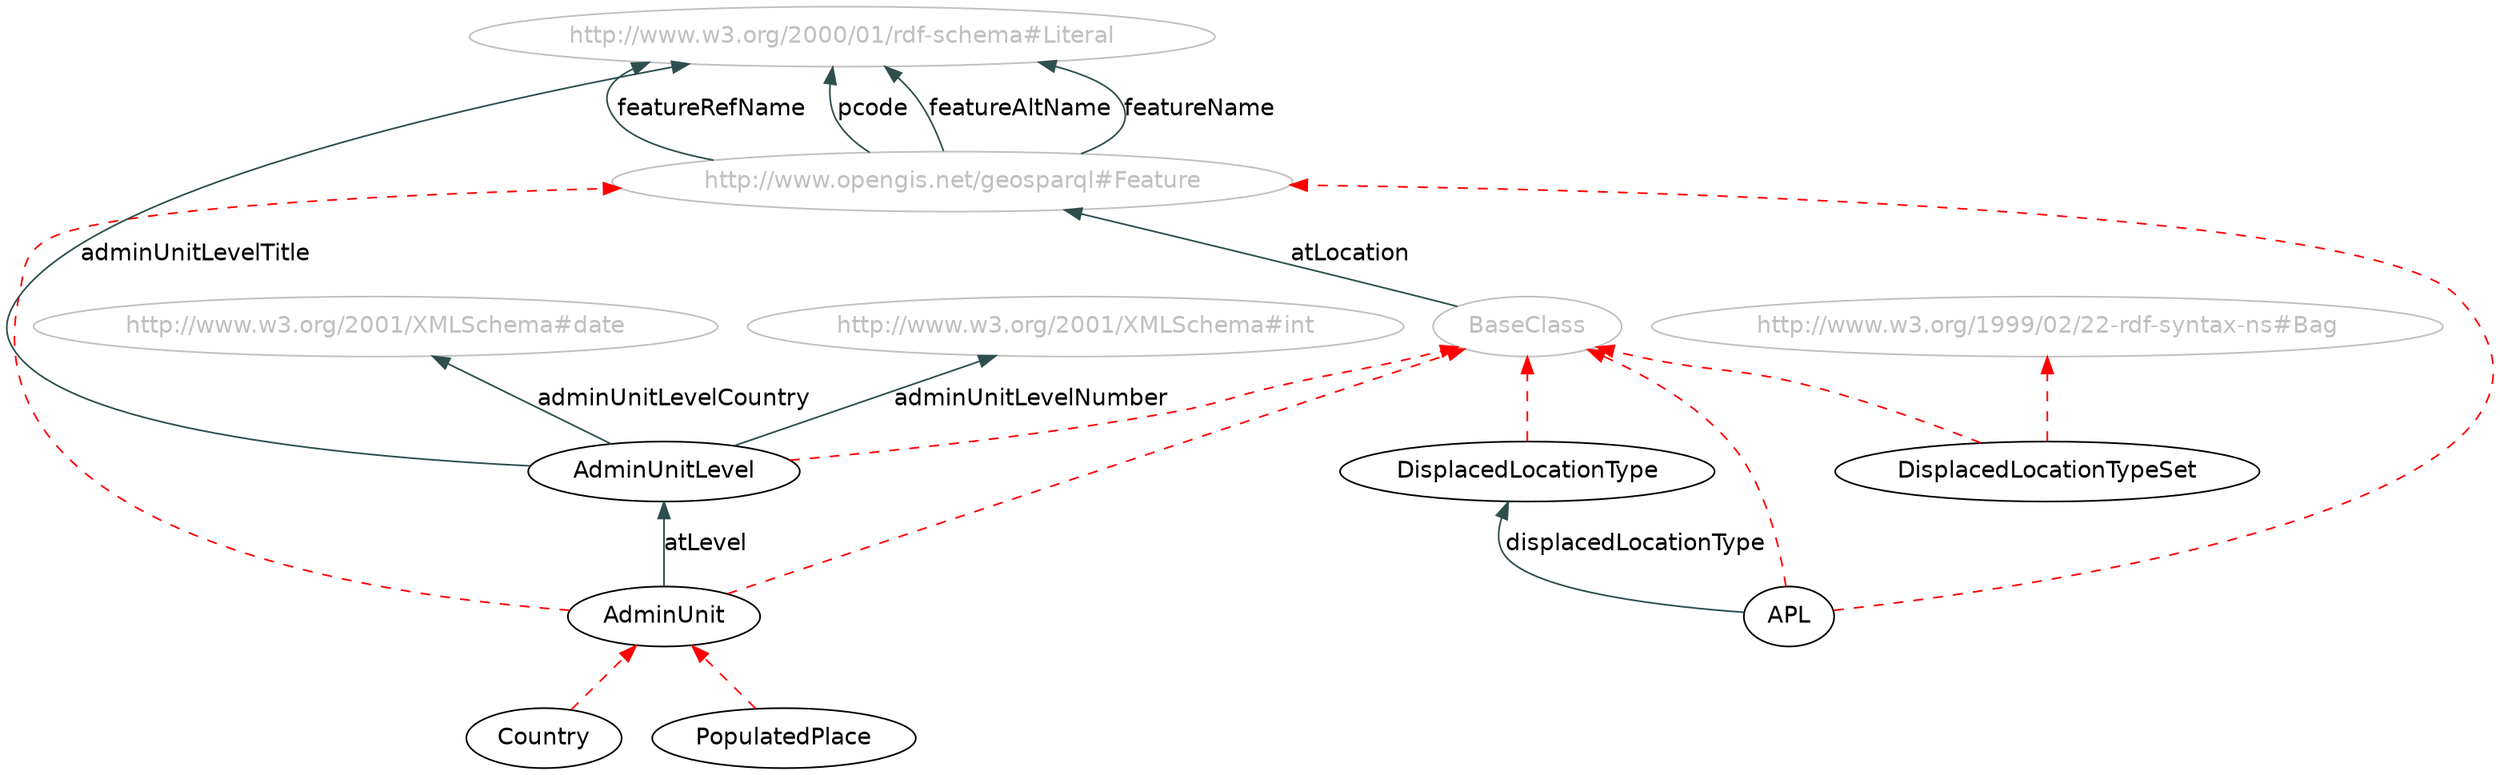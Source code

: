 digraph { 
 rankdir="BT";	
 charset="utf-8";
 overlap=false;
 edge [color=darkslategray];
 edge [fontname=Helvetica];
 node [fontname=Helvetica];

"APL" [ URL = "./#APL"] ;
		"http://www.opengis.net/geosparql#Feature" [ URL = "./#APL" color="gray" fontcolor="gray"] ;
				"APL" -> "http://www.opengis.net/geosparql#Feature" [ color=red style="dashed" ]; 
			"BaseClass" [ URL = "./#APL" color="gray" fontcolor="gray"] ;
				"APL" -> "BaseClass" [ color=red style="dashed" ]; 
			"AdminUnit" [ URL = "./#AdminUnit"] ;
		"http://www.opengis.net/geosparql#Feature" [ URL = "./#AdminUnit" color="gray" fontcolor="gray"] ;
				"AdminUnit" -> "http://www.opengis.net/geosparql#Feature" [ color=red style="dashed" ]; 
			"BaseClass" [ URL = "./#AdminUnit" color="gray" fontcolor="gray"] ;
				"AdminUnit" -> "BaseClass" [ color=red style="dashed" ]; 
			"AdminUnitLevel" [ URL = "./#AdminUnitLevel"] ;
		"BaseClass" [ URL = "./#AdminUnitLevel" color="gray" fontcolor="gray"] ;
				"AdminUnitLevel" -> "BaseClass" [ color=red style="dashed" ]; 
			"Country" [ URL = "./#Country"] ;
		"Country" -> "AdminUnit" [ color=red style="dashed" ]; 
			"DisplacedLocationType" [ URL = "./#DisplacedLocationType"] ;
		"BaseClass" [ URL = "./#DisplacedLocationType" color="gray" fontcolor="gray"] ;
				"DisplacedLocationType" -> "BaseClass" [ color=red style="dashed" ]; 
			"DisplacedLocationTypeSet" [ URL = "./#DisplacedLocationTypeSet"] ;
		"BaseClass" [ URL = "./#DisplacedLocationTypeSet" color="gray" fontcolor="gray"] ;
				"DisplacedLocationTypeSet" -> "BaseClass" [ color=red style="dashed" ]; 
			"http://www.w3.org/1999/02/22-rdf-syntax-ns#Bag" [ URL = "./#DisplacedLocationTypeSet" color="gray" fontcolor="gray"] ;
				"DisplacedLocationTypeSet" -> "http://www.w3.org/1999/02/22-rdf-syntax-ns#Bag" [ color=red style="dashed" ]; 
			"PopulatedPlace" [ URL = "./#PopulatedPlace"] ;
		"PopulatedPlace" -> "AdminUnit" [ color=red style="dashed" ]; 
			"http://www.w3.org/2001/XMLSchema#date" [ URL = "./#http://www.w3.org/2001/XMLSchema#date" color="gray" fontcolor="gray"] ;
					"AdminUnitLevel" -> "http://www.w3.org/2001/XMLSchema#date" [ label="adminUnitLevelCountry" URL = "./#adminUnitLevelCountry"]; 
				"http://www.w3.org/2001/XMLSchema#int" [ URL = "./#http://www.w3.org/2001/XMLSchema#int" color="gray" fontcolor="gray"] ;
					"AdminUnitLevel" -> "http://www.w3.org/2001/XMLSchema#int" [ label="adminUnitLevelNumber" URL = "./#adminUnitLevelNumber"]; 
				"http://www.w3.org/2000/01/rdf-schema#Literal" [ URL = "./#http://www.w3.org/2000/01/rdf-schema#Literal" color="gray" fontcolor="gray"] ;
					"AdminUnitLevel" -> "http://www.w3.org/2000/01/rdf-schema#Literal" [ label="adminUnitLevelTitle" URL = "./#adminUnitLevelTitle"]; 
				"AdminUnit" -> "AdminUnitLevel" [ label="atLevel" URL = "./#atLevel"]; 
				"BaseClass" [ URL = "./#BaseClass" color="gray" fontcolor="gray"] ;
				"http://www.opengis.net/geosparql#Feature" [ URL = "./#http://www.opengis.net/geosparql#Feature" color="gray" fontcolor="gray"] ;
					"BaseClass" -> "http://www.opengis.net/geosparql#Feature" [ label="atLocation" URL = "./#atLocation"]; 
				"APL" -> "DisplacedLocationType" [ label="displacedLocationType" URL = "./#displacedLocationType"]; 
				"http://www.opengis.net/geosparql#Feature" [ URL = "./#http://www.opengis.net/geosparql#Feature" color="gray" fontcolor="gray"] ;
				"http://www.w3.org/2000/01/rdf-schema#Literal" [ URL = "./#http://www.w3.org/2000/01/rdf-schema#Literal" color="gray" fontcolor="gray"] ;
					"http://www.opengis.net/geosparql#Feature" -> "http://www.w3.org/2000/01/rdf-schema#Literal" [ label="featureAltName" URL = "./#featureAltName"]; 
				"http://www.opengis.net/geosparql#Feature" [ URL = "./#http://www.opengis.net/geosparql#Feature" color="gray" fontcolor="gray"] ;
				"http://www.w3.org/2000/01/rdf-schema#Literal" [ URL = "./#http://www.w3.org/2000/01/rdf-schema#Literal" color="gray" fontcolor="gray"] ;
					"http://www.opengis.net/geosparql#Feature" -> "http://www.w3.org/2000/01/rdf-schema#Literal" [ label="featureName" URL = "./#featureName"]; 
				"http://www.opengis.net/geosparql#Feature" [ URL = "./#http://www.opengis.net/geosparql#Feature" color="gray" fontcolor="gray"] ;
				"http://www.w3.org/2000/01/rdf-schema#Literal" [ URL = "./#http://www.w3.org/2000/01/rdf-schema#Literal" color="gray" fontcolor="gray"] ;
					"http://www.opengis.net/geosparql#Feature" -> "http://www.w3.org/2000/01/rdf-schema#Literal" [ label="featureRefName" URL = "./#featureRefName"]; 
				"http://www.opengis.net/geosparql#Feature" [ URL = "./#http://www.opengis.net/geosparql#Feature" color="gray" fontcolor="gray"] ;
				"http://www.w3.org/2000/01/rdf-schema#Literal" [ URL = "./#http://www.w3.org/2000/01/rdf-schema#Literal" color="gray" fontcolor="gray"] ;
					"http://www.opengis.net/geosparql#Feature" -> "http://www.w3.org/2000/01/rdf-schema#Literal" [ label="pcode" URL = "./#pcode"]; 
				}